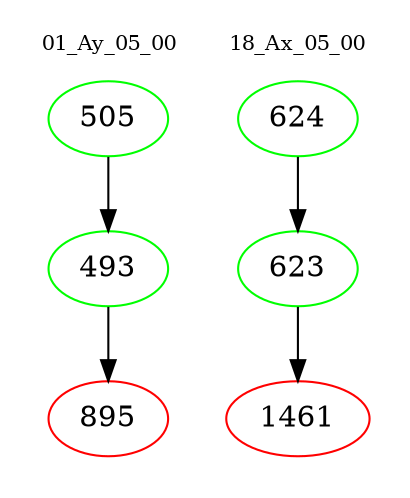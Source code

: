 digraph{
subgraph cluster_0 {
color = white
label = "01_Ay_05_00";
fontsize=10;
T0_505 [label="505", color="green"]
T0_505 -> T0_493 [color="black"]
T0_493 [label="493", color="green"]
T0_493 -> T0_895 [color="black"]
T0_895 [label="895", color="red"]
}
subgraph cluster_1 {
color = white
label = "18_Ax_05_00";
fontsize=10;
T1_624 [label="624", color="green"]
T1_624 -> T1_623 [color="black"]
T1_623 [label="623", color="green"]
T1_623 -> T1_1461 [color="black"]
T1_1461 [label="1461", color="red"]
}
}
